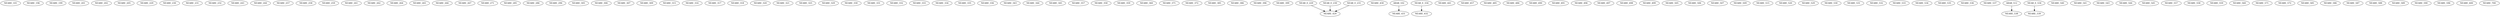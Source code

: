 digraph G {
    NEARE_101;
    NEARE_196;
    NEARE_199;
    NEARE_201;
    NEARE_202;
    NEARE_205;
    NEARE_229;
    NEARE_230;
    NEARE_231;
    NEARE_232;
    NEARE_243;
    NEARE_244;
    NEARE_257;
    NEARE_258;
    NEARE_259;
    NEARE_261;
    NEARE_262;
    NEARE_264;
    NEARE_265;
    NEARE_266;
    NEARE_267;
    NEARE_271;
    NEARE_285;
    NEARE_286;
    NEARE_296;
    NEARE_305;
    NEARE_306;
    NEARE_307;
    NEARE_309;
    NEARE_315;
    NEARE_316;
    NEARE_317;
    NEARE_318;
    NEARE_320;
    NEARE_321;
    NEARE_325;
    NEARE_329;
    NEARE_330;
    NEARE_331;
    NEARE_332;
    NEARE_333;
    NEARE_334;
    NEARE_335;
    NEARE_336;
    NEARE_343;
    NEARE_344;
    NEARE_345;
    NEARE_357;
    NEARE_358;
    NEARE_359;
    NEARE_360;
    NEARE_371;
    NEARE_372;
    NEARE_385;
    NEARE_386;
    NEARE_396;
    NEARE_399;
    edge [color=black];
    NEAR_E_229 -> NEARE_429;
    NEAR_E_230 -> NEARE_429;
    NEAR_E_231 -> NEARE_429;
    NEARE_430;
    edge [color=black];
    ARAB_102 -> NEARE_431;
    edge [color=black];
    NEAR_E_334 -> NEARE_432;
    NEARE_441;
    NEARE_457;
    NEARE_485;
    NEARE_486;
    NEARE_490;
    NEARE_491;
    NEARE_496;
    NEARE_497;
    NEARE_498;
    NEARE_499;
    NEARE_505;
    NEARE_506;
    NEARE_507;
    NEARE_509;
    NEARE_515;
    NEARE_520;
    NEARE_529;
    NEARE_530;
    NEARE_531;
    NEARE_532;
    NEARE_533;
    NEARE_534;
    NEARE_535;
    NEARE_536;
    NEARE_537;
    edge [color=black];
    ARAB_512 -> NEARE_538;
    edge [color=black];
    NEAR_E_534 -> NEARE_539;
    NEARE_540;
    NEARE_541;
    NEARE_543;
    NEARE_544;
    NEARE_545;
    NEARE_557;
    NEARE_558;
    NEARE_559;
    NEARE_560;
    NEARE_571;
    NEARE_572;
    NEARE_585;
    NEARE_586;
    NEARE_587;
    NEARE_588;
    NEARE_589;
    NEARE_590;
    NEARE_596;
    NEARE_600;
    NEARE_700;
}
